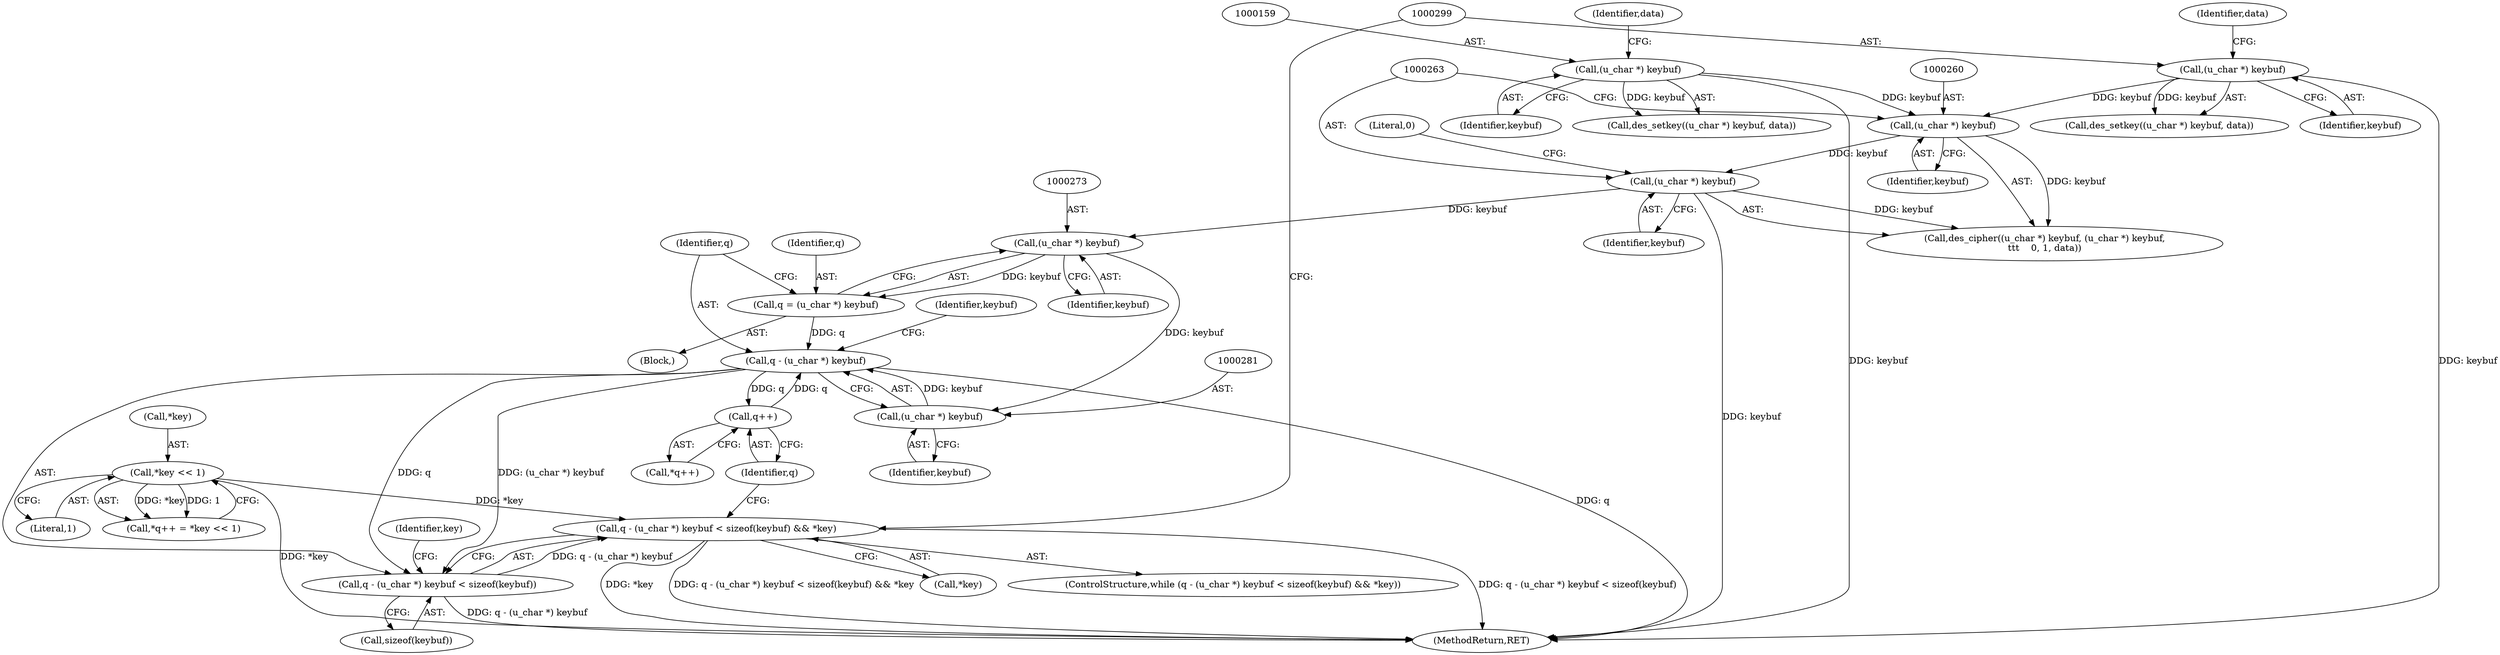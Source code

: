 digraph "0_php_aab49e934de1fff046e659cbec46e3d053b41c34@pointer" {
"1000276" [label="(Call,q - (u_char *) keybuf < sizeof(keybuf) && *key)"];
"1000277" [label="(Call,q - (u_char *) keybuf < sizeof(keybuf))"];
"1000278" [label="(Call,q - (u_char *) keybuf)"];
"1000289" [label="(Call,q++)"];
"1000270" [label="(Call,q = (u_char *) keybuf)"];
"1000272" [label="(Call,(u_char *) keybuf)"];
"1000262" [label="(Call,(u_char *) keybuf)"];
"1000259" [label="(Call,(u_char *) keybuf)"];
"1000158" [label="(Call,(u_char *) keybuf)"];
"1000298" [label="(Call,(u_char *) keybuf)"];
"1000280" [label="(Call,(u_char *) keybuf)"];
"1000147" [label="(Call,*key << 1)"];
"1000271" [label="(Identifier,q)"];
"1000272" [label="(Call,(u_char *) keybuf)"];
"1000285" [label="(Call,*key)"];
"1000262" [label="(Call,(u_char *) keybuf)"];
"1000161" [label="(Identifier,data)"];
"1000542" [label="(MethodReturn,RET)"];
"1000256" [label="(Block,)"];
"1000277" [label="(Call,q - (u_char *) keybuf < sizeof(keybuf))"];
"1000280" [label="(Call,(u_char *) keybuf)"];
"1000265" [label="(Literal,0)"];
"1000300" [label="(Identifier,keybuf)"];
"1000282" [label="(Identifier,keybuf)"];
"1000290" [label="(Identifier,q)"];
"1000276" [label="(Call,q - (u_char *) keybuf < sizeof(keybuf) && *key)"];
"1000288" [label="(Call,*q++)"];
"1000279" [label="(Identifier,q)"];
"1000284" [label="(Identifier,keybuf)"];
"1000274" [label="(Identifier,keybuf)"];
"1000261" [label="(Identifier,keybuf)"];
"1000286" [label="(Identifier,key)"];
"1000270" [label="(Call,q = (u_char *) keybuf)"];
"1000160" [label="(Identifier,keybuf)"];
"1000289" [label="(Call,q++)"];
"1000150" [label="(Literal,1)"];
"1000298" [label="(Call,(u_char *) keybuf)"];
"1000143" [label="(Call,*q++ = *key << 1)"];
"1000264" [label="(Identifier,keybuf)"];
"1000147" [label="(Call,*key << 1)"];
"1000278" [label="(Call,q - (u_char *) keybuf)"];
"1000275" [label="(ControlStructure,while (q - (u_char *) keybuf < sizeof(keybuf) && *key))"];
"1000259" [label="(Call,(u_char *) keybuf)"];
"1000148" [label="(Call,*key)"];
"1000258" [label="(Call,des_cipher((u_char *) keybuf, (u_char *) keybuf,\n\t\t\t    0, 1, data))"];
"1000297" [label="(Call,des_setkey((u_char *) keybuf, data))"];
"1000283" [label="(Call,sizeof(keybuf))"];
"1000158" [label="(Call,(u_char *) keybuf)"];
"1000301" [label="(Identifier,data)"];
"1000157" [label="(Call,des_setkey((u_char *) keybuf, data))"];
"1000276" -> "1000275"  [label="AST: "];
"1000276" -> "1000277"  [label="CFG: "];
"1000276" -> "1000285"  [label="CFG: "];
"1000277" -> "1000276"  [label="AST: "];
"1000285" -> "1000276"  [label="AST: "];
"1000290" -> "1000276"  [label="CFG: "];
"1000299" -> "1000276"  [label="CFG: "];
"1000276" -> "1000542"  [label="DDG: *key"];
"1000276" -> "1000542"  [label="DDG: q - (u_char *) keybuf < sizeof(keybuf) && *key"];
"1000276" -> "1000542"  [label="DDG: q - (u_char *) keybuf < sizeof(keybuf)"];
"1000277" -> "1000276"  [label="DDG: q - (u_char *) keybuf"];
"1000147" -> "1000276"  [label="DDG: *key"];
"1000277" -> "1000283"  [label="CFG: "];
"1000278" -> "1000277"  [label="AST: "];
"1000283" -> "1000277"  [label="AST: "];
"1000286" -> "1000277"  [label="CFG: "];
"1000277" -> "1000542"  [label="DDG: q - (u_char *) keybuf"];
"1000278" -> "1000277"  [label="DDG: q"];
"1000278" -> "1000277"  [label="DDG: (u_char *) keybuf"];
"1000278" -> "1000280"  [label="CFG: "];
"1000279" -> "1000278"  [label="AST: "];
"1000280" -> "1000278"  [label="AST: "];
"1000284" -> "1000278"  [label="CFG: "];
"1000278" -> "1000542"  [label="DDG: q"];
"1000289" -> "1000278"  [label="DDG: q"];
"1000270" -> "1000278"  [label="DDG: q"];
"1000280" -> "1000278"  [label="DDG: keybuf"];
"1000278" -> "1000289"  [label="DDG: q"];
"1000289" -> "1000288"  [label="AST: "];
"1000289" -> "1000290"  [label="CFG: "];
"1000290" -> "1000289"  [label="AST: "];
"1000288" -> "1000289"  [label="CFG: "];
"1000270" -> "1000256"  [label="AST: "];
"1000270" -> "1000272"  [label="CFG: "];
"1000271" -> "1000270"  [label="AST: "];
"1000272" -> "1000270"  [label="AST: "];
"1000279" -> "1000270"  [label="CFG: "];
"1000272" -> "1000270"  [label="DDG: keybuf"];
"1000272" -> "1000274"  [label="CFG: "];
"1000273" -> "1000272"  [label="AST: "];
"1000274" -> "1000272"  [label="AST: "];
"1000262" -> "1000272"  [label="DDG: keybuf"];
"1000272" -> "1000280"  [label="DDG: keybuf"];
"1000262" -> "1000258"  [label="AST: "];
"1000262" -> "1000264"  [label="CFG: "];
"1000263" -> "1000262"  [label="AST: "];
"1000264" -> "1000262"  [label="AST: "];
"1000265" -> "1000262"  [label="CFG: "];
"1000262" -> "1000542"  [label="DDG: keybuf"];
"1000262" -> "1000258"  [label="DDG: keybuf"];
"1000259" -> "1000262"  [label="DDG: keybuf"];
"1000259" -> "1000258"  [label="AST: "];
"1000259" -> "1000261"  [label="CFG: "];
"1000260" -> "1000259"  [label="AST: "];
"1000261" -> "1000259"  [label="AST: "];
"1000263" -> "1000259"  [label="CFG: "];
"1000259" -> "1000258"  [label="DDG: keybuf"];
"1000158" -> "1000259"  [label="DDG: keybuf"];
"1000298" -> "1000259"  [label="DDG: keybuf"];
"1000158" -> "1000157"  [label="AST: "];
"1000158" -> "1000160"  [label="CFG: "];
"1000159" -> "1000158"  [label="AST: "];
"1000160" -> "1000158"  [label="AST: "];
"1000161" -> "1000158"  [label="CFG: "];
"1000158" -> "1000542"  [label="DDG: keybuf"];
"1000158" -> "1000157"  [label="DDG: keybuf"];
"1000298" -> "1000297"  [label="AST: "];
"1000298" -> "1000300"  [label="CFG: "];
"1000299" -> "1000298"  [label="AST: "];
"1000300" -> "1000298"  [label="AST: "];
"1000301" -> "1000298"  [label="CFG: "];
"1000298" -> "1000542"  [label="DDG: keybuf"];
"1000298" -> "1000297"  [label="DDG: keybuf"];
"1000280" -> "1000282"  [label="CFG: "];
"1000281" -> "1000280"  [label="AST: "];
"1000282" -> "1000280"  [label="AST: "];
"1000147" -> "1000143"  [label="AST: "];
"1000147" -> "1000150"  [label="CFG: "];
"1000148" -> "1000147"  [label="AST: "];
"1000150" -> "1000147"  [label="AST: "];
"1000143" -> "1000147"  [label="CFG: "];
"1000147" -> "1000542"  [label="DDG: *key"];
"1000147" -> "1000143"  [label="DDG: *key"];
"1000147" -> "1000143"  [label="DDG: 1"];
}
